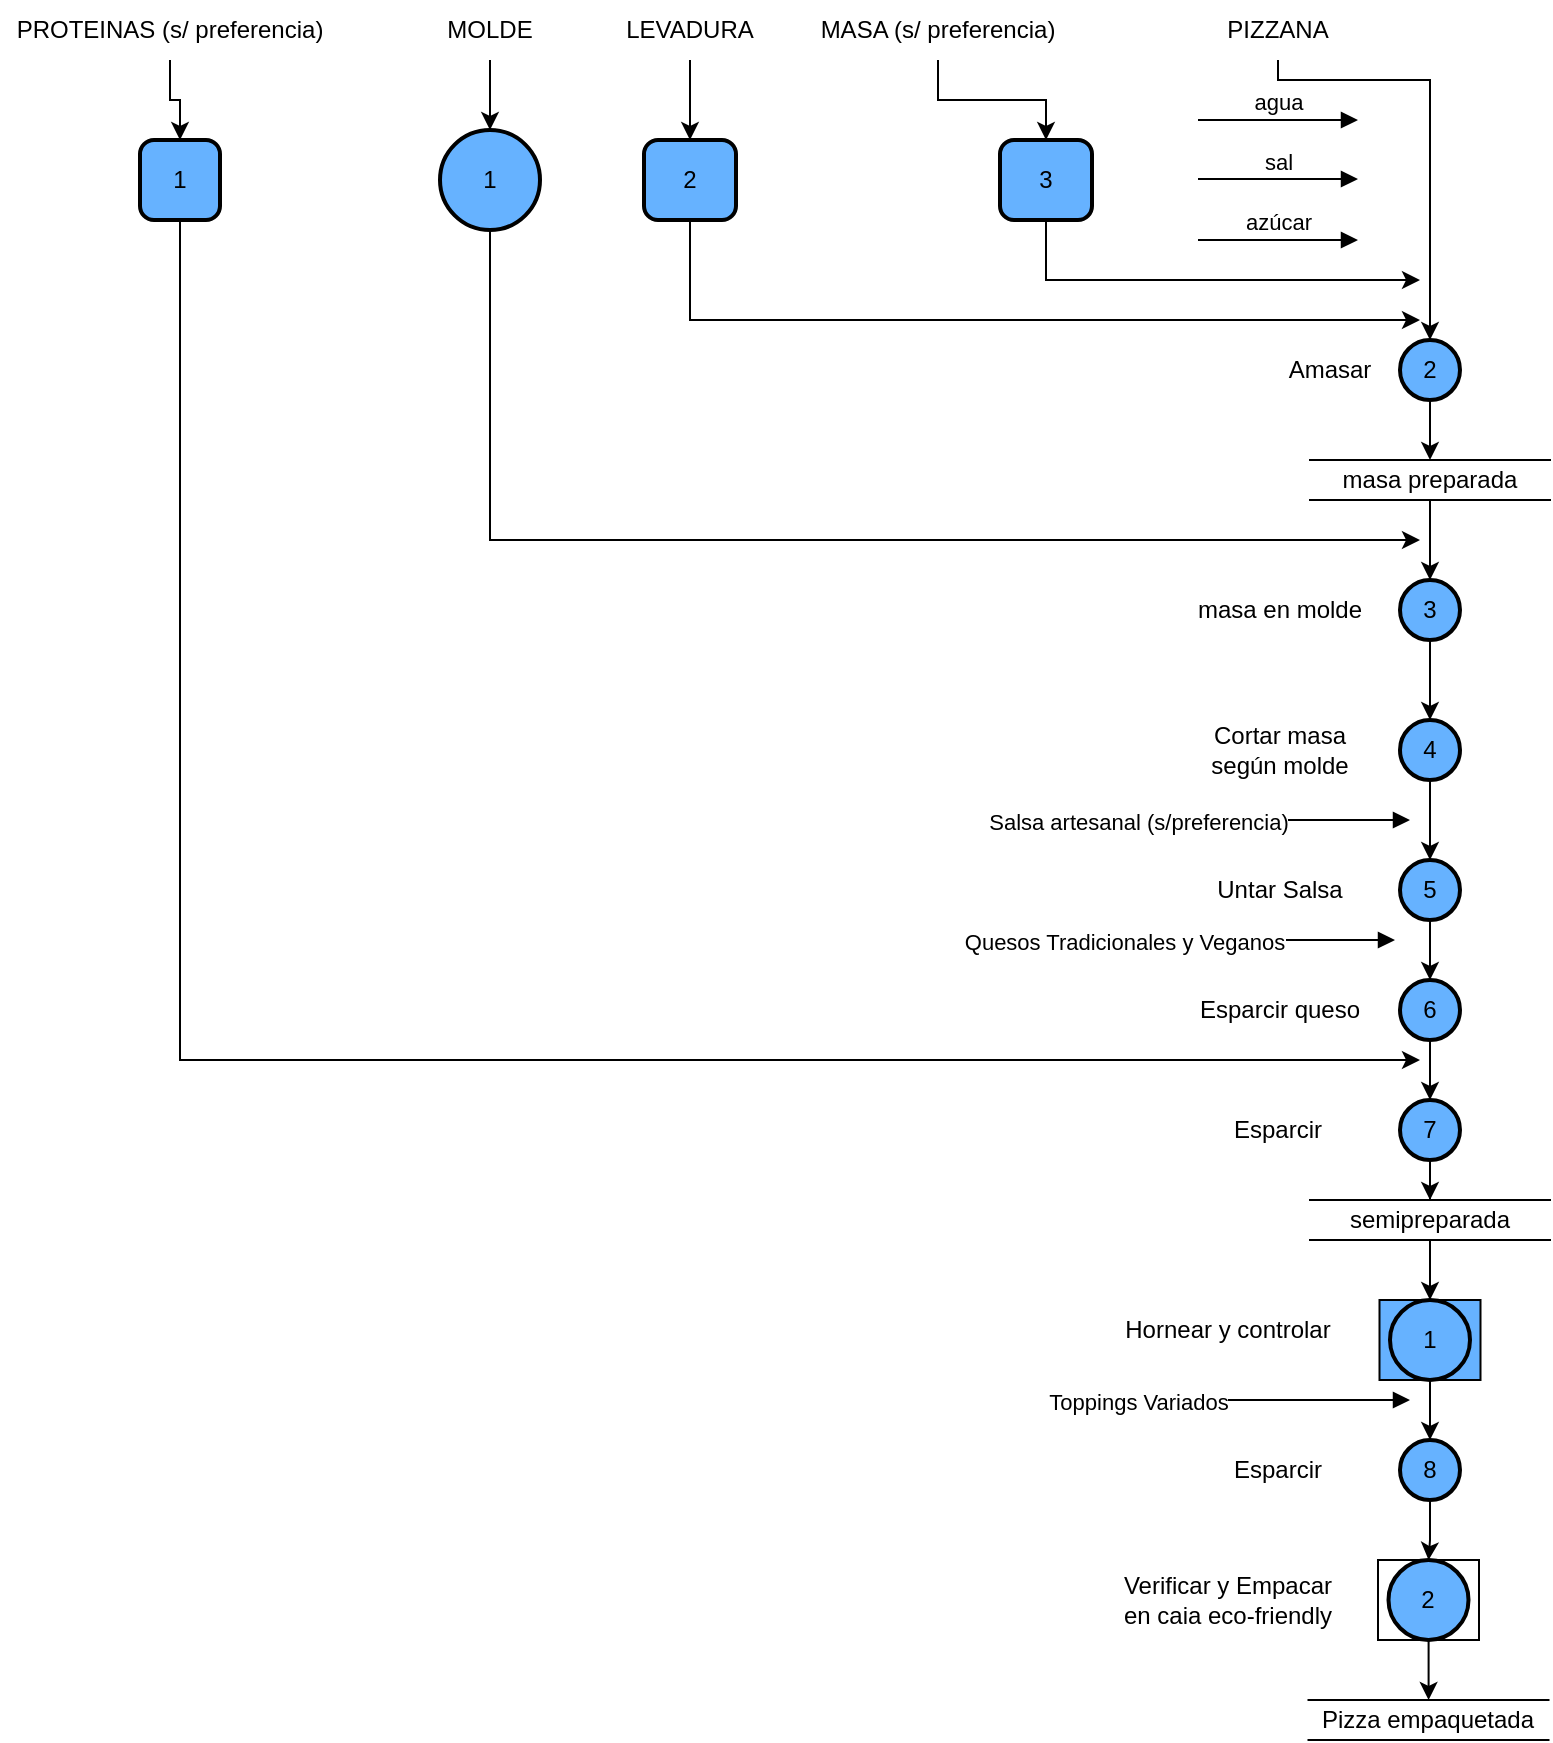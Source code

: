 <mxfile version="26.2.14">
  <diagram name="Página-1" id="QbmGDGe6yprjcnQcj2cv">
    <mxGraphModel dx="1426" dy="791" grid="1" gridSize="10" guides="1" tooltips="1" connect="1" arrows="1" fold="1" page="1" pageScale="1" pageWidth="827" pageHeight="1169" math="0" shadow="0">
      <root>
        <mxCell id="0" />
        <mxCell id="1" parent="0" />
        <mxCell id="oxTfz5NFAqvcBvdkyXm5-8" style="edgeStyle=orthogonalEdgeStyle;rounded=0;orthogonalLoop=1;jettySize=auto;html=1;" edge="1" parent="1" source="oxTfz5NFAqvcBvdkyXm5-1" target="oxTfz5NFAqvcBvdkyXm5-7">
          <mxGeometry relative="1" as="geometry" />
        </mxCell>
        <mxCell id="oxTfz5NFAqvcBvdkyXm5-1" value="PROTEINAS (s/ preferencia)" style="text;html=1;align=center;verticalAlign=middle;whiteSpace=wrap;rounded=0;" vertex="1" parent="1">
          <mxGeometry x="30" y="40" width="170" height="30" as="geometry" />
        </mxCell>
        <mxCell id="oxTfz5NFAqvcBvdkyXm5-10" style="edgeStyle=orthogonalEdgeStyle;rounded=0;orthogonalLoop=1;jettySize=auto;html=1;" edge="1" parent="1" source="oxTfz5NFAqvcBvdkyXm5-2" target="oxTfz5NFAqvcBvdkyXm5-9">
          <mxGeometry relative="1" as="geometry" />
        </mxCell>
        <mxCell id="oxTfz5NFAqvcBvdkyXm5-2" value="MOLDE" style="text;html=1;align=center;verticalAlign=middle;whiteSpace=wrap;rounded=0;" vertex="1" parent="1">
          <mxGeometry x="240" y="40" width="70" height="30" as="geometry" />
        </mxCell>
        <mxCell id="oxTfz5NFAqvcBvdkyXm5-14" style="edgeStyle=orthogonalEdgeStyle;rounded=0;orthogonalLoop=1;jettySize=auto;html=1;entryX=0.5;entryY=0;entryDx=0;entryDy=0;" edge="1" parent="1" source="oxTfz5NFAqvcBvdkyXm5-3" target="oxTfz5NFAqvcBvdkyXm5-11">
          <mxGeometry relative="1" as="geometry" />
        </mxCell>
        <mxCell id="oxTfz5NFAqvcBvdkyXm5-3" value="LEVADUR&lt;span style=&quot;color: rgba(0, 0, 0, 0); font-family: monospace; font-size: 0px; text-align: start; text-wrap-mode: nowrap;&quot;&gt;%3CmxGraphModel%3E%3Croot%3E%3CmxCell%20id%3D%220%22%2F%3E%3CmxCell%20id%3D%221%22%20parent%3D%220%22%2F%3E%3CmxCell%20id%3D%222%22%20value%3D%22PROTEINAS%20(s%2F%20preferencia)%22%20style%3D%22text%3Bhtml%3D1%3Balign%3Dcenter%3BverticalAlign%3Dmiddle%3BwhiteSpace%3Dwrap%3Brounded%3D0%3B%22%20vertex%3D%221%22%20parent%3D%221%22%3E%3CmxGeometry%20x%3D%2270%22%20y%3D%2240%22%20width%3D%22170%22%20height%3D%2230%22%20as%3D%22geometry%22%2F%3E%3C%2FmxCell%3E%3C%2Froot%3E%3C%2FmxGraphModel%3E&lt;/span&gt;A" style="text;html=1;align=center;verticalAlign=middle;whiteSpace=wrap;rounded=0;" vertex="1" parent="1">
          <mxGeometry x="310" y="40" width="130" height="30" as="geometry" />
        </mxCell>
        <mxCell id="oxTfz5NFAqvcBvdkyXm5-15" style="edgeStyle=orthogonalEdgeStyle;rounded=0;orthogonalLoop=1;jettySize=auto;html=1;entryX=0.5;entryY=0;entryDx=0;entryDy=0;" edge="1" parent="1" source="oxTfz5NFAqvcBvdkyXm5-4" target="oxTfz5NFAqvcBvdkyXm5-12">
          <mxGeometry relative="1" as="geometry">
            <mxPoint x="440" y="80" as="sourcePoint" />
          </mxGeometry>
        </mxCell>
        <mxCell id="oxTfz5NFAqvcBvdkyXm5-4" value="MASA (s/ preferencia)" style="text;html=1;align=center;verticalAlign=middle;whiteSpace=wrap;rounded=0;" vertex="1" parent="1">
          <mxGeometry x="414" y="40" width="170" height="30" as="geometry" />
        </mxCell>
        <mxCell id="oxTfz5NFAqvcBvdkyXm5-22" style="edgeStyle=orthogonalEdgeStyle;rounded=0;orthogonalLoop=1;jettySize=auto;html=1;" edge="1" parent="1" source="oxTfz5NFAqvcBvdkyXm5-5" target="oxTfz5NFAqvcBvdkyXm5-21">
          <mxGeometry relative="1" as="geometry">
            <Array as="points">
              <mxPoint x="669" y="80" />
              <mxPoint x="745" y="80" />
            </Array>
          </mxGeometry>
        </mxCell>
        <mxCell id="oxTfz5NFAqvcBvdkyXm5-5" value="PIZZANA" style="text;html=1;align=center;verticalAlign=middle;whiteSpace=wrap;rounded=0;" vertex="1" parent="1">
          <mxGeometry x="584" y="40" width="170" height="30" as="geometry" />
        </mxCell>
        <mxCell id="oxTfz5NFAqvcBvdkyXm5-51" style="edgeStyle=orthogonalEdgeStyle;rounded=0;orthogonalLoop=1;jettySize=auto;html=1;" edge="1" parent="1" source="oxTfz5NFAqvcBvdkyXm5-7">
          <mxGeometry relative="1" as="geometry">
            <mxPoint x="740" y="570" as="targetPoint" />
            <Array as="points">
              <mxPoint x="120" y="570" />
              <mxPoint x="721" y="570" />
            </Array>
          </mxGeometry>
        </mxCell>
        <mxCell id="oxTfz5NFAqvcBvdkyXm5-7" value="1" style="rounded=1;whiteSpace=wrap;html=1;absoluteArcSize=1;arcSize=14;strokeWidth=2;fillColor=#66B2FF;" vertex="1" parent="1">
          <mxGeometry x="100" y="110" width="40" height="40" as="geometry" />
        </mxCell>
        <mxCell id="oxTfz5NFAqvcBvdkyXm5-33" style="edgeStyle=orthogonalEdgeStyle;rounded=0;orthogonalLoop=1;jettySize=auto;html=1;" edge="1" parent="1" source="oxTfz5NFAqvcBvdkyXm5-9">
          <mxGeometry relative="1" as="geometry">
            <mxPoint x="740" y="310" as="targetPoint" />
            <Array as="points">
              <mxPoint x="275" y="310" />
            </Array>
          </mxGeometry>
        </mxCell>
        <mxCell id="oxTfz5NFAqvcBvdkyXm5-9" value="1" style="strokeWidth=2;html=1;shape=mxgraph.flowchart.start_2;whiteSpace=wrap;fillColor=#66B2FF;" vertex="1" parent="1">
          <mxGeometry x="250" y="105" width="50" height="50" as="geometry" />
        </mxCell>
        <mxCell id="oxTfz5NFAqvcBvdkyXm5-25" style="edgeStyle=orthogonalEdgeStyle;rounded=0;orthogonalLoop=1;jettySize=auto;html=1;" edge="1" parent="1" source="oxTfz5NFAqvcBvdkyXm5-11">
          <mxGeometry relative="1" as="geometry">
            <mxPoint x="740" y="200" as="targetPoint" />
            <Array as="points">
              <mxPoint x="375" y="200" />
            </Array>
          </mxGeometry>
        </mxCell>
        <mxCell id="oxTfz5NFAqvcBvdkyXm5-11" value="2" style="rounded=1;whiteSpace=wrap;html=1;absoluteArcSize=1;arcSize=14;strokeWidth=2;fillColor=#66B2FF;" vertex="1" parent="1">
          <mxGeometry x="352" y="110" width="46" height="40" as="geometry" />
        </mxCell>
        <mxCell id="oxTfz5NFAqvcBvdkyXm5-24" style="edgeStyle=orthogonalEdgeStyle;rounded=0;orthogonalLoop=1;jettySize=auto;html=1;" edge="1" parent="1" source="oxTfz5NFAqvcBvdkyXm5-12">
          <mxGeometry relative="1" as="geometry">
            <mxPoint x="740" y="180" as="targetPoint" />
            <Array as="points">
              <mxPoint x="553" y="180" />
              <mxPoint x="721" y="180" />
            </Array>
          </mxGeometry>
        </mxCell>
        <mxCell id="oxTfz5NFAqvcBvdkyXm5-12" value="3" style="rounded=1;whiteSpace=wrap;html=1;absoluteArcSize=1;arcSize=14;strokeWidth=2;fillColor=#66B2FF;" vertex="1" parent="1">
          <mxGeometry x="530" y="110" width="46" height="40" as="geometry" />
        </mxCell>
        <mxCell id="oxTfz5NFAqvcBvdkyXm5-18" value="agua" style="html=1;verticalAlign=bottom;endArrow=block;curved=0;rounded=0;" edge="1" parent="1">
          <mxGeometry width="80" relative="1" as="geometry">
            <mxPoint x="629" y="100" as="sourcePoint" />
            <mxPoint x="709" y="100" as="targetPoint" />
          </mxGeometry>
        </mxCell>
        <mxCell id="oxTfz5NFAqvcBvdkyXm5-19" value="sal" style="html=1;verticalAlign=bottom;endArrow=block;curved=0;rounded=0;" edge="1" parent="1">
          <mxGeometry width="80" relative="1" as="geometry">
            <mxPoint x="629" y="129.5" as="sourcePoint" />
            <mxPoint x="709" y="129.5" as="targetPoint" />
          </mxGeometry>
        </mxCell>
        <mxCell id="oxTfz5NFAqvcBvdkyXm5-20" value="azúcar" style="html=1;verticalAlign=bottom;endArrow=block;curved=0;rounded=0;" edge="1" parent="1">
          <mxGeometry width="80" relative="1" as="geometry">
            <mxPoint x="629" y="160" as="sourcePoint" />
            <mxPoint x="709" y="160" as="targetPoint" />
          </mxGeometry>
        </mxCell>
        <mxCell id="oxTfz5NFAqvcBvdkyXm5-31" style="edgeStyle=orthogonalEdgeStyle;rounded=0;orthogonalLoop=1;jettySize=auto;html=1;entryX=0.5;entryY=0;entryDx=0;entryDy=0;" edge="1" parent="1" source="oxTfz5NFAqvcBvdkyXm5-21" target="oxTfz5NFAqvcBvdkyXm5-29">
          <mxGeometry relative="1" as="geometry" />
        </mxCell>
        <mxCell id="oxTfz5NFAqvcBvdkyXm5-21" value="2" style="strokeWidth=2;html=1;shape=mxgraph.flowchart.start_2;whiteSpace=wrap;fillColor=#66B2FF;" vertex="1" parent="1">
          <mxGeometry x="730" y="210" width="30" height="30" as="geometry" />
        </mxCell>
        <mxCell id="oxTfz5NFAqvcBvdkyXm5-26" value="Amasar" style="text;html=1;align=center;verticalAlign=middle;whiteSpace=wrap;rounded=0;" vertex="1" parent="1">
          <mxGeometry x="660" y="210" width="70" height="30" as="geometry" />
        </mxCell>
        <mxCell id="oxTfz5NFAqvcBvdkyXm5-34" style="edgeStyle=orthogonalEdgeStyle;rounded=0;orthogonalLoop=1;jettySize=auto;html=1;" edge="1" parent="1" source="oxTfz5NFAqvcBvdkyXm5-29" target="oxTfz5NFAqvcBvdkyXm5-32">
          <mxGeometry relative="1" as="geometry" />
        </mxCell>
        <mxCell id="oxTfz5NFAqvcBvdkyXm5-29" value="masa preparada" style="shape=partialRectangle;whiteSpace=wrap;html=1;left=0;right=0;fillColor=none;" vertex="1" parent="1">
          <mxGeometry x="685" y="270" width="120" height="20" as="geometry" />
        </mxCell>
        <mxCell id="oxTfz5NFAqvcBvdkyXm5-42" style="edgeStyle=orthogonalEdgeStyle;rounded=0;orthogonalLoop=1;jettySize=auto;html=1;" edge="1" parent="1" source="oxTfz5NFAqvcBvdkyXm5-32" target="oxTfz5NFAqvcBvdkyXm5-36">
          <mxGeometry relative="1" as="geometry" />
        </mxCell>
        <mxCell id="oxTfz5NFAqvcBvdkyXm5-32" value="3" style="strokeWidth=2;html=1;shape=mxgraph.flowchart.start_2;whiteSpace=wrap;fillColor=#66B2FF;" vertex="1" parent="1">
          <mxGeometry x="730" y="330" width="30" height="30" as="geometry" />
        </mxCell>
        <mxCell id="oxTfz5NFAqvcBvdkyXm5-35" value="masa en molde" style="text;html=1;align=center;verticalAlign=middle;whiteSpace=wrap;rounded=0;" vertex="1" parent="1">
          <mxGeometry x="620" y="330" width="100" height="30" as="geometry" />
        </mxCell>
        <mxCell id="oxTfz5NFAqvcBvdkyXm5-36" value="4" style="strokeWidth=2;html=1;shape=mxgraph.flowchart.start_2;whiteSpace=wrap;fillColor=#66B2FF;" vertex="1" parent="1">
          <mxGeometry x="730" y="400" width="30" height="30" as="geometry" />
        </mxCell>
        <mxCell id="oxTfz5NFAqvcBvdkyXm5-37" value="5" style="strokeWidth=2;html=1;shape=mxgraph.flowchart.start_2;whiteSpace=wrap;fillColor=#66B2FF;" vertex="1" parent="1">
          <mxGeometry x="730" y="470" width="30" height="30" as="geometry" />
        </mxCell>
        <mxCell id="oxTfz5NFAqvcBvdkyXm5-46" value="" style="edgeStyle=orthogonalEdgeStyle;rounded=0;orthogonalLoop=1;jettySize=auto;html=1;" edge="1" parent="1" source="oxTfz5NFAqvcBvdkyXm5-38" target="oxTfz5NFAqvcBvdkyXm5-39">
          <mxGeometry relative="1" as="geometry" />
        </mxCell>
        <mxCell id="oxTfz5NFAqvcBvdkyXm5-38" value="6" style="strokeWidth=2;html=1;shape=mxgraph.flowchart.start_2;whiteSpace=wrap;fillColor=#66B2FF;" vertex="1" parent="1">
          <mxGeometry x="730" y="530" width="30" height="30" as="geometry" />
        </mxCell>
        <mxCell id="oxTfz5NFAqvcBvdkyXm5-53" style="edgeStyle=orthogonalEdgeStyle;rounded=0;orthogonalLoop=1;jettySize=auto;html=1;" edge="1" parent="1" source="oxTfz5NFAqvcBvdkyXm5-39" target="oxTfz5NFAqvcBvdkyXm5-52">
          <mxGeometry relative="1" as="geometry" />
        </mxCell>
        <mxCell id="oxTfz5NFAqvcBvdkyXm5-39" value="7" style="strokeWidth=2;html=1;shape=mxgraph.flowchart.start_2;whiteSpace=wrap;fillColor=#66B2FF;" vertex="1" parent="1">
          <mxGeometry x="730" y="590" width="30" height="30" as="geometry" />
        </mxCell>
        <mxCell id="oxTfz5NFAqvcBvdkyXm5-40" value="Untar Salsa" style="text;html=1;align=center;verticalAlign=middle;whiteSpace=wrap;rounded=0;" vertex="1" parent="1">
          <mxGeometry x="620" y="470" width="100" height="30" as="geometry" />
        </mxCell>
        <mxCell id="oxTfz5NFAqvcBvdkyXm5-41" value="Salsa artesanal (s/preferencia)" style="html=1;verticalAlign=bottom;endArrow=block;curved=0;rounded=0;" edge="1" parent="1">
          <mxGeometry x="-1" y="-24" width="80" relative="1" as="geometry">
            <mxPoint x="620" y="450" as="sourcePoint" />
            <mxPoint x="735" y="450" as="targetPoint" />
            <mxPoint x="-21" y="-14" as="offset" />
          </mxGeometry>
        </mxCell>
        <mxCell id="oxTfz5NFAqvcBvdkyXm5-43" style="edgeStyle=orthogonalEdgeStyle;rounded=0;orthogonalLoop=1;jettySize=auto;html=1;entryX=0.5;entryY=0;entryDx=0;entryDy=0;entryPerimeter=0;" edge="1" parent="1" source="oxTfz5NFAqvcBvdkyXm5-36" target="oxTfz5NFAqvcBvdkyXm5-37">
          <mxGeometry relative="1" as="geometry" />
        </mxCell>
        <mxCell id="oxTfz5NFAqvcBvdkyXm5-44" style="edgeStyle=orthogonalEdgeStyle;rounded=0;orthogonalLoop=1;jettySize=auto;html=1;entryX=0.5;entryY=0;entryDx=0;entryDy=0;entryPerimeter=0;" edge="1" parent="1" source="oxTfz5NFAqvcBvdkyXm5-37" target="oxTfz5NFAqvcBvdkyXm5-38">
          <mxGeometry relative="1" as="geometry" />
        </mxCell>
        <mxCell id="oxTfz5NFAqvcBvdkyXm5-47" value="Quesos Tradicionales y Veganos" style="html=1;verticalAlign=bottom;endArrow=block;curved=0;rounded=0;" edge="1" parent="1">
          <mxGeometry x="-1" y="-24" width="80" relative="1" as="geometry">
            <mxPoint x="612.5" y="510" as="sourcePoint" />
            <mxPoint x="727.5" y="510" as="targetPoint" />
            <mxPoint x="-21" y="-14" as="offset" />
          </mxGeometry>
        </mxCell>
        <mxCell id="oxTfz5NFAqvcBvdkyXm5-49" value="Esparcir queso" style="text;html=1;align=center;verticalAlign=middle;whiteSpace=wrap;rounded=0;" vertex="1" parent="1">
          <mxGeometry x="620" y="530" width="100" height="30" as="geometry" />
        </mxCell>
        <mxCell id="oxTfz5NFAqvcBvdkyXm5-50" value="Cortar masa según molde" style="text;html=1;align=center;verticalAlign=middle;whiteSpace=wrap;rounded=0;" vertex="1" parent="1">
          <mxGeometry x="620" y="400" width="100" height="30" as="geometry" />
        </mxCell>
        <mxCell id="oxTfz5NFAqvcBvdkyXm5-58" style="edgeStyle=orthogonalEdgeStyle;rounded=0;orthogonalLoop=1;jettySize=auto;html=1;" edge="1" parent="1" source="oxTfz5NFAqvcBvdkyXm5-52" target="oxTfz5NFAqvcBvdkyXm5-56">
          <mxGeometry relative="1" as="geometry" />
        </mxCell>
        <mxCell id="oxTfz5NFAqvcBvdkyXm5-52" value="semipreparada" style="shape=partialRectangle;whiteSpace=wrap;html=1;left=0;right=0;fillColor=none;" vertex="1" parent="1">
          <mxGeometry x="685" y="640" width="120" height="20" as="geometry" />
        </mxCell>
        <mxCell id="oxTfz5NFAqvcBvdkyXm5-55" value="Object" style="html=1;whiteSpace=wrap;fillColor=#66B2FF;" vertex="1" parent="1">
          <mxGeometry x="719.75" y="690" width="50.5" height="40" as="geometry" />
        </mxCell>
        <mxCell id="oxTfz5NFAqvcBvdkyXm5-61" value="" style="edgeStyle=orthogonalEdgeStyle;rounded=0;orthogonalLoop=1;jettySize=auto;html=1;" edge="1" parent="1" source="oxTfz5NFAqvcBvdkyXm5-56" target="oxTfz5NFAqvcBvdkyXm5-60">
          <mxGeometry relative="1" as="geometry" />
        </mxCell>
        <mxCell id="oxTfz5NFAqvcBvdkyXm5-56" value="1" style="strokeWidth=2;html=1;shape=mxgraph.flowchart.start_2;whiteSpace=wrap;fillColor=#66B2FF;" vertex="1" parent="1">
          <mxGeometry x="725" y="690" width="40" height="40" as="geometry" />
        </mxCell>
        <mxCell id="oxTfz5NFAqvcBvdkyXm5-57" value="Hornear y controlar" style="text;html=1;align=center;verticalAlign=middle;whiteSpace=wrap;rounded=0;" vertex="1" parent="1">
          <mxGeometry x="584" y="690" width="120" height="30" as="geometry" />
        </mxCell>
        <mxCell id="oxTfz5NFAqvcBvdkyXm5-59" value="Esparcir" style="text;html=1;align=center;verticalAlign=middle;whiteSpace=wrap;rounded=0;" vertex="1" parent="1">
          <mxGeometry x="619" y="590" width="100" height="30" as="geometry" />
        </mxCell>
        <mxCell id="oxTfz5NFAqvcBvdkyXm5-65" value="" style="edgeStyle=orthogonalEdgeStyle;rounded=0;orthogonalLoop=1;jettySize=auto;html=1;" edge="1" parent="1" source="oxTfz5NFAqvcBvdkyXm5-60" target="oxTfz5NFAqvcBvdkyXm5-64">
          <mxGeometry relative="1" as="geometry" />
        </mxCell>
        <mxCell id="oxTfz5NFAqvcBvdkyXm5-60" value="8" style="strokeWidth=2;html=1;shape=mxgraph.flowchart.start_2;whiteSpace=wrap;fillColor=#66B2FF;" vertex="1" parent="1">
          <mxGeometry x="730" y="760" width="30" height="30" as="geometry" />
        </mxCell>
        <mxCell id="oxTfz5NFAqvcBvdkyXm5-63" value="Object" style="html=1;whiteSpace=wrap;" vertex="1" parent="1">
          <mxGeometry x="719" y="820" width="50.5" height="40" as="geometry" />
        </mxCell>
        <mxCell id="oxTfz5NFAqvcBvdkyXm5-67" value="" style="edgeStyle=orthogonalEdgeStyle;rounded=0;orthogonalLoop=1;jettySize=auto;html=1;" edge="1" parent="1" source="oxTfz5NFAqvcBvdkyXm5-64" target="oxTfz5NFAqvcBvdkyXm5-66">
          <mxGeometry relative="1" as="geometry" />
        </mxCell>
        <mxCell id="oxTfz5NFAqvcBvdkyXm5-64" value="2" style="strokeWidth=2;html=1;shape=mxgraph.flowchart.start_2;whiteSpace=wrap;fillColor=#66B2FF;" vertex="1" parent="1">
          <mxGeometry x="724.25" y="820" width="40" height="40" as="geometry" />
        </mxCell>
        <mxCell id="oxTfz5NFAqvcBvdkyXm5-66" value="Pizza empaquetada" style="shape=partialRectangle;whiteSpace=wrap;html=1;left=0;right=0;fillColor=none;" vertex="1" parent="1">
          <mxGeometry x="684.25" y="890" width="120" height="20" as="geometry" />
        </mxCell>
        <mxCell id="oxTfz5NFAqvcBvdkyXm5-68" value="Toppings Variados" style="html=1;verticalAlign=bottom;endArrow=block;curved=0;rounded=0;" edge="1" parent="1">
          <mxGeometry x="-1" y="-24" width="80" relative="1" as="geometry">
            <mxPoint x="620" y="740" as="sourcePoint" />
            <mxPoint x="735" y="740" as="targetPoint" />
            <mxPoint x="-21" y="-14" as="offset" />
          </mxGeometry>
        </mxCell>
        <mxCell id="oxTfz5NFAqvcBvdkyXm5-69" value="Esparcir" style="text;html=1;align=center;verticalAlign=middle;whiteSpace=wrap;rounded=0;" vertex="1" parent="1">
          <mxGeometry x="619" y="760" width="100" height="30" as="geometry" />
        </mxCell>
        <mxCell id="oxTfz5NFAqvcBvdkyXm5-70" value="Verificar y Empacar en caia eco-friendly" style="text;html=1;align=center;verticalAlign=middle;whiteSpace=wrap;rounded=0;" vertex="1" parent="1">
          <mxGeometry x="584" y="825" width="120" height="30" as="geometry" />
        </mxCell>
      </root>
    </mxGraphModel>
  </diagram>
</mxfile>
